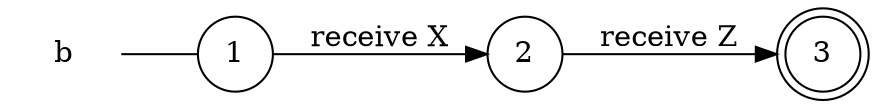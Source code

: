 digraph b {
	rankdir="LR";
	n_0 [label="b", shape="plaintext"];
	n_1 [id="1", shape=circle, label="1"];
	n_0 -> n_1 [arrowhead=none];
	n_2 [id="2", shape=doublecircle, label="3"];
	n_3 [id="3", shape=circle, label="2"];

	n_1 -> n_3 [id="[$e|0]", label="receive X"];
	n_3 -> n_2 [id="[$e|1]", label="receive Z"];
}
